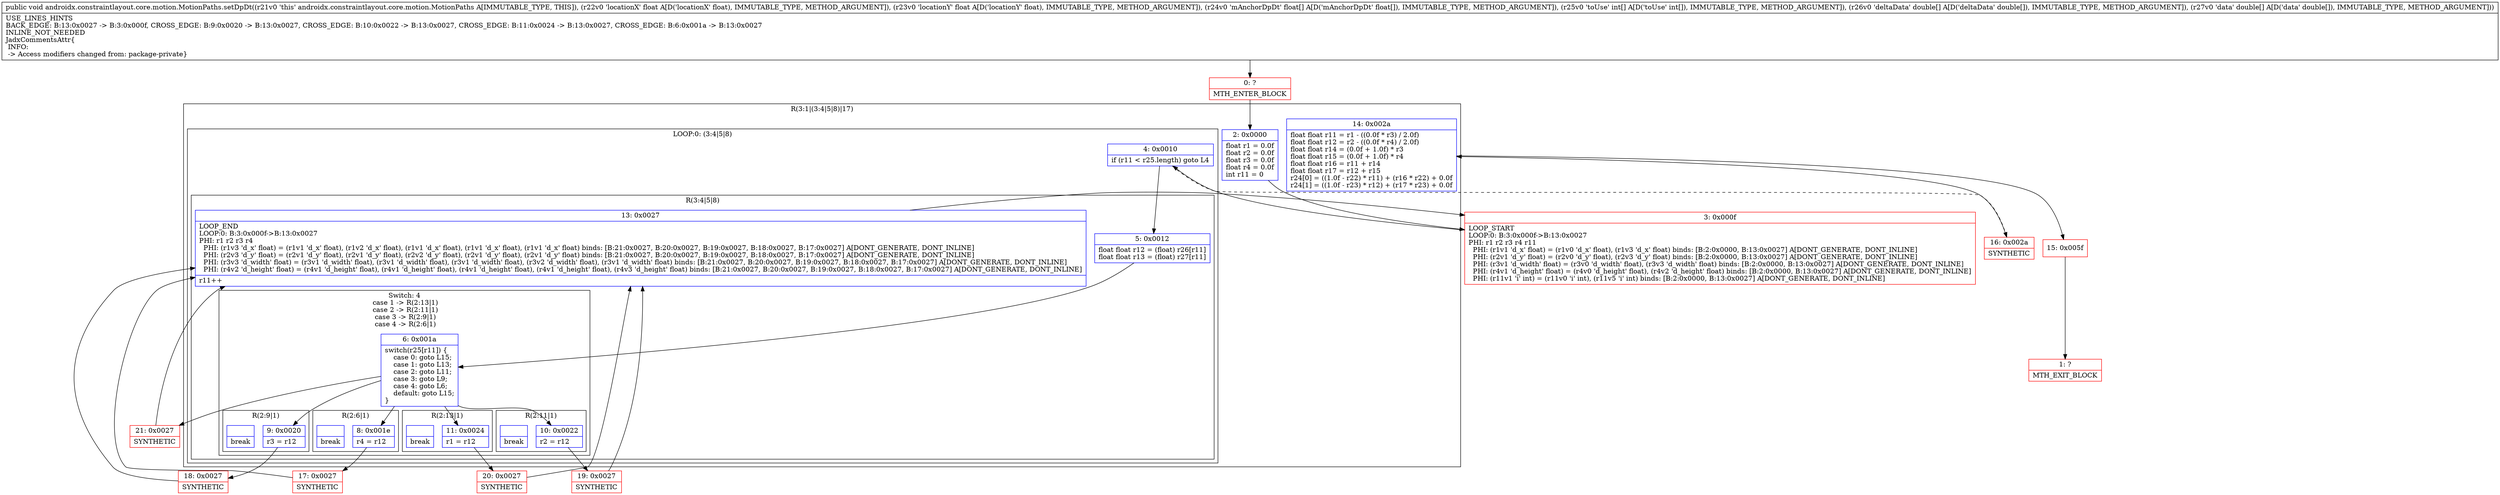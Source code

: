 digraph "CFG forandroidx.constraintlayout.core.motion.MotionPaths.setDpDt(FF[F[I[D[D)V" {
subgraph cluster_Region_1086020044 {
label = "R(3:1|(3:4|5|8)|17)";
node [shape=record,color=blue];
Node_2 [shape=record,label="{2\:\ 0x0000|float r1 = 0.0f\lfloat r2 = 0.0f\lfloat r3 = 0.0f\lfloat r4 = 0.0f\lint r11 = 0\l}"];
subgraph cluster_LoopRegion_753558825 {
label = "LOOP:0: (3:4|5|8)";
node [shape=record,color=blue];
Node_4 [shape=record,label="{4\:\ 0x0010|if (r11 \< r25.length) goto L4\l}"];
subgraph cluster_Region_2104383622 {
label = "R(3:4|5|8)";
node [shape=record,color=blue];
Node_5 [shape=record,label="{5\:\ 0x0012|float float r12 = (float) r26[r11]\lfloat float r13 = (float) r27[r11]\l}"];
subgraph cluster_SwitchRegion_109016880 {
label = "Switch: 4
 case 1 -> R(2:13|1)
 case 2 -> R(2:11|1)
 case 3 -> R(2:9|1)
 case 4 -> R(2:6|1)";
node [shape=record,color=blue];
Node_6 [shape=record,label="{6\:\ 0x001a|switch(r25[r11]) \{\l    case 0: goto L15;\l    case 1: goto L13;\l    case 2: goto L11;\l    case 3: goto L9;\l    case 4: goto L6;\l    default: goto L15;\l\}\l}"];
subgraph cluster_Region_209776350 {
label = "R(2:13|1)";
node [shape=record,color=blue];
Node_11 [shape=record,label="{11\:\ 0x0024|r1 = r12\l}"];
Node_InsnContainer_1359676721 [shape=record,label="{|break\l}"];
}
subgraph cluster_Region_696190287 {
label = "R(2:11|1)";
node [shape=record,color=blue];
Node_10 [shape=record,label="{10\:\ 0x0022|r2 = r12\l}"];
Node_InsnContainer_993608325 [shape=record,label="{|break\l}"];
}
subgraph cluster_Region_1031324241 {
label = "R(2:9|1)";
node [shape=record,color=blue];
Node_9 [shape=record,label="{9\:\ 0x0020|r3 = r12\l}"];
Node_InsnContainer_94972638 [shape=record,label="{|break\l}"];
}
subgraph cluster_Region_655857931 {
label = "R(2:6|1)";
node [shape=record,color=blue];
Node_8 [shape=record,label="{8\:\ 0x001e|r4 = r12\l}"];
Node_InsnContainer_1522879905 [shape=record,label="{|break\l}"];
}
}
Node_13 [shape=record,label="{13\:\ 0x0027|LOOP_END\lLOOP:0: B:3:0x000f\-\>B:13:0x0027\lPHI: r1 r2 r3 r4 \l  PHI: (r1v3 'd_x' float) = (r1v1 'd_x' float), (r1v2 'd_x' float), (r1v1 'd_x' float), (r1v1 'd_x' float), (r1v1 'd_x' float) binds: [B:21:0x0027, B:20:0x0027, B:19:0x0027, B:18:0x0027, B:17:0x0027] A[DONT_GENERATE, DONT_INLINE]\l  PHI: (r2v3 'd_y' float) = (r2v1 'd_y' float), (r2v1 'd_y' float), (r2v2 'd_y' float), (r2v1 'd_y' float), (r2v1 'd_y' float) binds: [B:21:0x0027, B:20:0x0027, B:19:0x0027, B:18:0x0027, B:17:0x0027] A[DONT_GENERATE, DONT_INLINE]\l  PHI: (r3v3 'd_width' float) = (r3v1 'd_width' float), (r3v1 'd_width' float), (r3v1 'd_width' float), (r3v2 'd_width' float), (r3v1 'd_width' float) binds: [B:21:0x0027, B:20:0x0027, B:19:0x0027, B:18:0x0027, B:17:0x0027] A[DONT_GENERATE, DONT_INLINE]\l  PHI: (r4v2 'd_height' float) = (r4v1 'd_height' float), (r4v1 'd_height' float), (r4v1 'd_height' float), (r4v1 'd_height' float), (r4v3 'd_height' float) binds: [B:21:0x0027, B:20:0x0027, B:19:0x0027, B:18:0x0027, B:17:0x0027] A[DONT_GENERATE, DONT_INLINE]\l|r11++\l}"];
}
}
Node_14 [shape=record,label="{14\:\ 0x002a|float float r11 = r1 \- ((0.0f * r3) \/ 2.0f)\lfloat float r12 = r2 \- ((0.0f * r4) \/ 2.0f)\lfloat float r14 = (0.0f + 1.0f) * r3\lfloat float r15 = (0.0f + 1.0f) * r4\lfloat float r16 = r11 + r14\lfloat float r17 = r12 + r15\lr24[0] = ((1.0f \- r22) * r11) + (r16 * r22) + 0.0f\lr24[1] = ((1.0f \- r23) * r12) + (r17 * r23) + 0.0f\l}"];
}
Node_0 [shape=record,color=red,label="{0\:\ ?|MTH_ENTER_BLOCK\l}"];
Node_3 [shape=record,color=red,label="{3\:\ 0x000f|LOOP_START\lLOOP:0: B:3:0x000f\-\>B:13:0x0027\lPHI: r1 r2 r3 r4 r11 \l  PHI: (r1v1 'd_x' float) = (r1v0 'd_x' float), (r1v3 'd_x' float) binds: [B:2:0x0000, B:13:0x0027] A[DONT_GENERATE, DONT_INLINE]\l  PHI: (r2v1 'd_y' float) = (r2v0 'd_y' float), (r2v3 'd_y' float) binds: [B:2:0x0000, B:13:0x0027] A[DONT_GENERATE, DONT_INLINE]\l  PHI: (r3v1 'd_width' float) = (r3v0 'd_width' float), (r3v3 'd_width' float) binds: [B:2:0x0000, B:13:0x0027] A[DONT_GENERATE, DONT_INLINE]\l  PHI: (r4v1 'd_height' float) = (r4v0 'd_height' float), (r4v2 'd_height' float) binds: [B:2:0x0000, B:13:0x0027] A[DONT_GENERATE, DONT_INLINE]\l  PHI: (r11v1 'i' int) = (r11v0 'i' int), (r11v5 'i' int) binds: [B:2:0x0000, B:13:0x0027] A[DONT_GENERATE, DONT_INLINE]\l}"];
Node_17 [shape=record,color=red,label="{17\:\ 0x0027|SYNTHETIC\l}"];
Node_18 [shape=record,color=red,label="{18\:\ 0x0027|SYNTHETIC\l}"];
Node_19 [shape=record,color=red,label="{19\:\ 0x0027|SYNTHETIC\l}"];
Node_20 [shape=record,color=red,label="{20\:\ 0x0027|SYNTHETIC\l}"];
Node_21 [shape=record,color=red,label="{21\:\ 0x0027|SYNTHETIC\l}"];
Node_16 [shape=record,color=red,label="{16\:\ 0x002a|SYNTHETIC\l}"];
Node_15 [shape=record,color=red,label="{15\:\ 0x005f}"];
Node_1 [shape=record,color=red,label="{1\:\ ?|MTH_EXIT_BLOCK\l}"];
MethodNode[shape=record,label="{public void androidx.constraintlayout.core.motion.MotionPaths.setDpDt((r21v0 'this' androidx.constraintlayout.core.motion.MotionPaths A[IMMUTABLE_TYPE, THIS]), (r22v0 'locationX' float A[D('locationX' float), IMMUTABLE_TYPE, METHOD_ARGUMENT]), (r23v0 'locationY' float A[D('locationY' float), IMMUTABLE_TYPE, METHOD_ARGUMENT]), (r24v0 'mAnchorDpDt' float[] A[D('mAnchorDpDt' float[]), IMMUTABLE_TYPE, METHOD_ARGUMENT]), (r25v0 'toUse' int[] A[D('toUse' int[]), IMMUTABLE_TYPE, METHOD_ARGUMENT]), (r26v0 'deltaData' double[] A[D('deltaData' double[]), IMMUTABLE_TYPE, METHOD_ARGUMENT]), (r27v0 'data' double[] A[D('data' double[]), IMMUTABLE_TYPE, METHOD_ARGUMENT]))  | USE_LINES_HINTS\lBACK_EDGE: B:13:0x0027 \-\> B:3:0x000f, CROSS_EDGE: B:9:0x0020 \-\> B:13:0x0027, CROSS_EDGE: B:10:0x0022 \-\> B:13:0x0027, CROSS_EDGE: B:11:0x0024 \-\> B:13:0x0027, CROSS_EDGE: B:6:0x001a \-\> B:13:0x0027\lINLINE_NOT_NEEDED\lJadxCommentsAttr\{\l INFO: \l \-\> Access modifiers changed from: package\-private\}\l}"];
MethodNode -> Node_0;Node_2 -> Node_3;
Node_4 -> Node_5;
Node_4 -> Node_16[style=dashed];
Node_5 -> Node_6;
Node_6 -> Node_8;
Node_6 -> Node_9;
Node_6 -> Node_10;
Node_6 -> Node_11;
Node_6 -> Node_21;
Node_11 -> Node_20;
Node_10 -> Node_19;
Node_9 -> Node_18;
Node_8 -> Node_17;
Node_13 -> Node_3;
Node_14 -> Node_15;
Node_0 -> Node_2;
Node_3 -> Node_4;
Node_17 -> Node_13;
Node_18 -> Node_13;
Node_19 -> Node_13;
Node_20 -> Node_13;
Node_21 -> Node_13;
Node_16 -> Node_14;
Node_15 -> Node_1;
}

